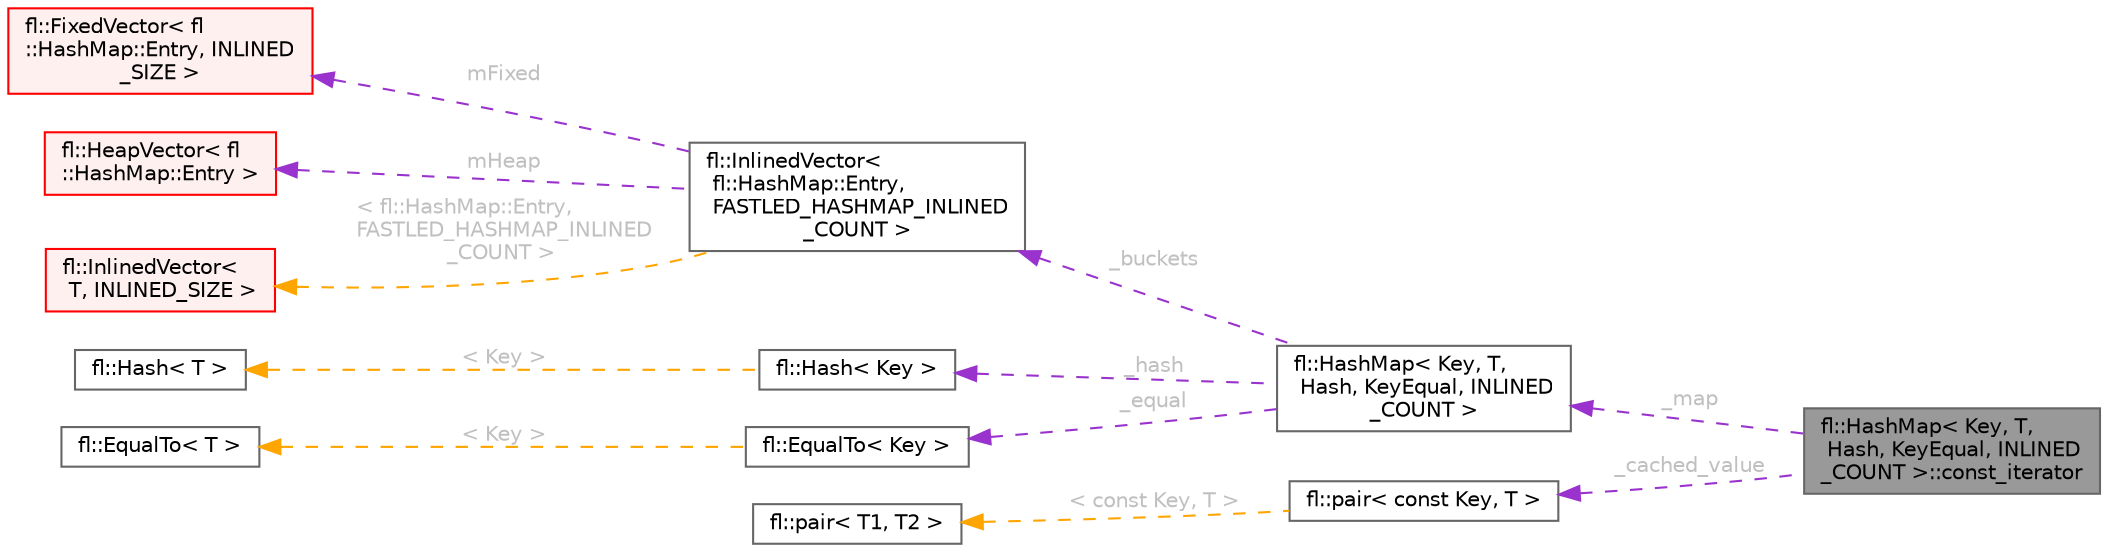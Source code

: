 digraph "fl::HashMap&lt; Key, T, Hash, KeyEqual, INLINED_COUNT &gt;::const_iterator"
{
 // INTERACTIVE_SVG=YES
 // LATEX_PDF_SIZE
  bgcolor="transparent";
  edge [fontname=Helvetica,fontsize=10,labelfontname=Helvetica,labelfontsize=10];
  node [fontname=Helvetica,fontsize=10,shape=box,height=0.2,width=0.4];
  rankdir="LR";
  Node1 [id="Node000001",label="fl::HashMap\< Key, T,\l Hash, KeyEqual, INLINED\l_COUNT \>::const_iterator",height=0.2,width=0.4,color="gray40", fillcolor="grey60", style="filled", fontcolor="black",tooltip=" "];
  Node2 -> Node1 [id="edge1_Node000001_Node000002",dir="back",color="darkorchid3",style="dashed",tooltip=" ",label=" _map",fontcolor="grey" ];
  Node2 [id="Node000002",label="fl::HashMap\< Key, T,\l Hash, KeyEqual, INLINED\l_COUNT \>",height=0.2,width=0.4,color="gray40", fillcolor="white", style="filled",URL="$dc/de6/classfl_1_1_hash_map.html",tooltip=" "];
  Node3 -> Node2 [id="edge2_Node000002_Node000003",dir="back",color="darkorchid3",style="dashed",tooltip=" ",label=" _buckets",fontcolor="grey" ];
  Node3 [id="Node000003",label="fl::InlinedVector\<\l fl::HashMap::Entry,\l FASTLED_HASHMAP_INLINED\l_COUNT \>",height=0.2,width=0.4,color="gray40", fillcolor="white", style="filled",URL="$da/d18/classfl_1_1_inlined_vector.html",tooltip=" "];
  Node4 -> Node3 [id="edge3_Node000003_Node000004",dir="back",color="darkorchid3",style="dashed",tooltip=" ",label=" mFixed",fontcolor="grey" ];
  Node4 [id="Node000004",label="fl::FixedVector\< fl\l::HashMap::Entry, INLINED\l_SIZE \>",height=0.2,width=0.4,color="red", fillcolor="#FFF0F0", style="filled",URL="$d3/d73/classfl_1_1_fixed_vector.html",tooltip=" "];
  Node8 -> Node3 [id="edge4_Node000003_Node000008",dir="back",color="darkorchid3",style="dashed",tooltip=" ",label=" mHeap",fontcolor="grey" ];
  Node8 [id="Node000008",label="fl::HeapVector\< fl\l::HashMap::Entry \>",height=0.2,width=0.4,color="red", fillcolor="#FFF0F0", style="filled",URL="$db/ddd/classfl_1_1_heap_vector.html",tooltip=" "];
  Node15 -> Node3 [id="edge5_Node000003_Node000015",dir="back",color="orange",style="dashed",tooltip=" ",label=" \< fl::HashMap::Entry,\l FASTLED_HASHMAP_INLINED\l_COUNT \>",fontcolor="grey" ];
  Node15 [id="Node000015",label="fl::InlinedVector\<\l T, INLINED_SIZE \>",height=0.2,width=0.4,color="red", fillcolor="#FFF0F0", style="filled",URL="$da/d18/classfl_1_1_inlined_vector.html",tooltip=" "];
  Node17 -> Node2 [id="edge6_Node000002_Node000017",dir="back",color="darkorchid3",style="dashed",tooltip=" ",label=" _hash",fontcolor="grey" ];
  Node17 [id="Node000017",label="fl::Hash\< Key \>",height=0.2,width=0.4,color="gray40", fillcolor="white", style="filled",URL="$d6/dfd/structfl_1_1_hash.html",tooltip=" "];
  Node18 -> Node17 [id="edge7_Node000017_Node000018",dir="back",color="orange",style="dashed",tooltip=" ",label=" \< Key \>",fontcolor="grey" ];
  Node18 [id="Node000018",label="fl::Hash\< T \>",height=0.2,width=0.4,color="gray40", fillcolor="white", style="filled",URL="$d6/dfd/structfl_1_1_hash.html",tooltip=" "];
  Node19 -> Node2 [id="edge8_Node000002_Node000019",dir="back",color="darkorchid3",style="dashed",tooltip=" ",label=" _equal",fontcolor="grey" ];
  Node19 [id="Node000019",label="fl::EqualTo\< Key \>",height=0.2,width=0.4,color="gray40", fillcolor="white", style="filled",URL="$d3/de5/structfl_1_1_equal_to.html",tooltip=" "];
  Node20 -> Node19 [id="edge9_Node000019_Node000020",dir="back",color="orange",style="dashed",tooltip=" ",label=" \< Key \>",fontcolor="grey" ];
  Node20 [id="Node000020",label="fl::EqualTo\< T \>",height=0.2,width=0.4,color="gray40", fillcolor="white", style="filled",URL="$d3/de5/structfl_1_1_equal_to.html",tooltip=" "];
  Node21 -> Node1 [id="edge10_Node000001_Node000021",dir="back",color="darkorchid3",style="dashed",tooltip=" ",label=" _cached_value",fontcolor="grey" ];
  Node21 [id="Node000021",label="fl::pair\< const Key, T \>",height=0.2,width=0.4,color="gray40", fillcolor="white", style="filled",URL="$d5/db3/structfl_1_1pair.html",tooltip=" "];
  Node22 -> Node21 [id="edge11_Node000021_Node000022",dir="back",color="orange",style="dashed",tooltip=" ",label=" \< const Key, T \>",fontcolor="grey" ];
  Node22 [id="Node000022",label="fl::pair\< T1, T2 \>",height=0.2,width=0.4,color="gray40", fillcolor="white", style="filled",URL="$d5/db3/structfl_1_1pair.html",tooltip=" "];
}
